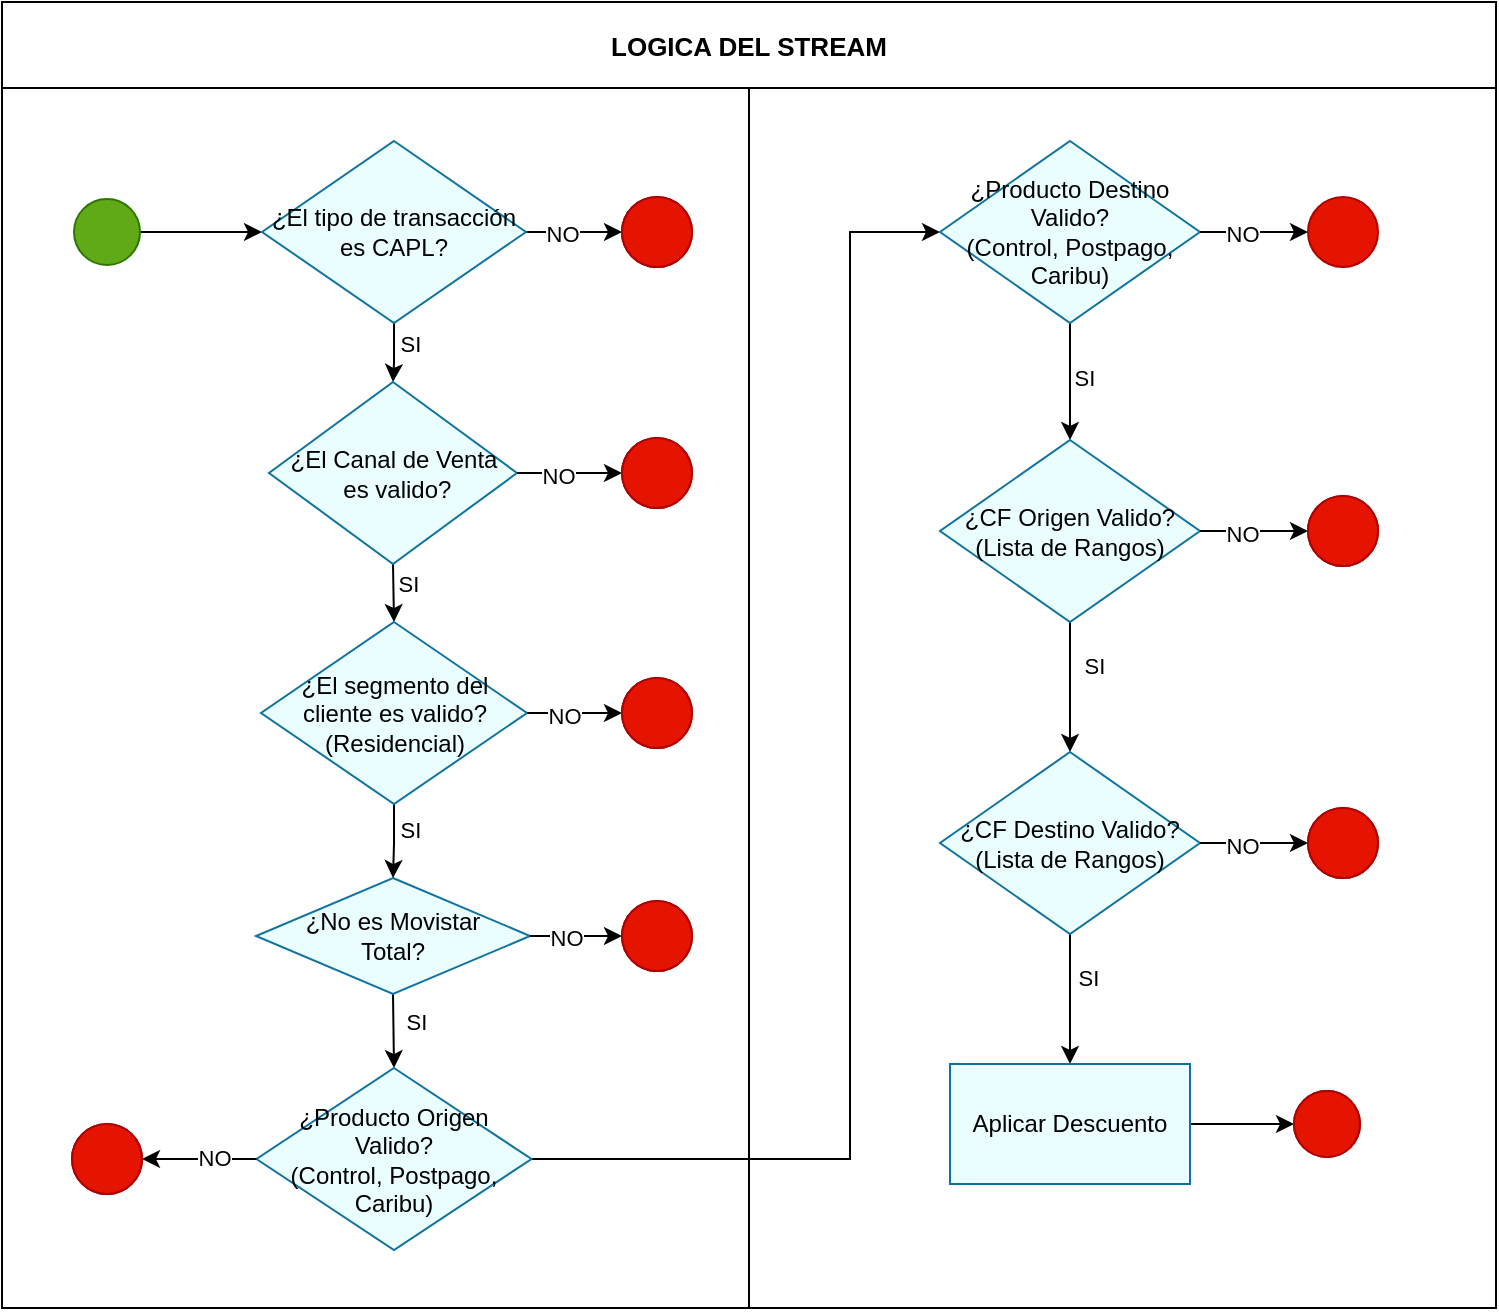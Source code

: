 <mxfile version="21.3.7" type="dropbox" pages="2">
  <diagram name="Logica" id="nIzsSHwhwpRre6kxCI8D">
    <mxGraphModel dx="353" dy="350" grid="0" gridSize="10" guides="1" tooltips="1" connect="1" arrows="1" fold="1" page="0" pageScale="1" pageWidth="1654" pageHeight="1169" math="0" shadow="0">
      <root>
        <mxCell id="0" />
        <mxCell id="1" parent="0" />
        <mxCell id="uLxsfr-b-4y33wsu-6OF-3" value="" style="rounded=0;whiteSpace=wrap;html=1;points=[[0,0,0,0,0],[0,0.25,0,0,0],[0,0.5,0,0,0],[0,0.75,0,0,0],[0,1,0,0,0],[0.5,0,0,0,0],[0.5,1,0,0,0],[1,0,0,0,0],[1,0.25,0,0,0],[1,0.5,0,0,0],[1,0.75,0,0,0],[1,1,0,0,0]];" parent="1" vertex="1">
          <mxGeometry x="418" y="490" width="747" height="614" as="geometry" />
        </mxCell>
        <mxCell id="uLxsfr-b-4y33wsu-6OF-6" value="" style="endArrow=none;html=1;rounded=0;entryX=0.5;entryY=0;entryDx=0;entryDy=0;exitX=0.5;exitY=1;exitDx=0;exitDy=0;" parent="1" source="uLxsfr-b-4y33wsu-6OF-3" target="uLxsfr-b-4y33wsu-6OF-3" edge="1">
          <mxGeometry width="50" height="50" relative="1" as="geometry">
            <mxPoint x="881" y="1091" as="sourcePoint" />
            <mxPoint x="881" y="584" as="targetPoint" />
          </mxGeometry>
        </mxCell>
        <mxCell id="uLxsfr-b-4y33wsu-6OF-14" style="edgeStyle=orthogonalEdgeStyle;rounded=0;orthogonalLoop=1;jettySize=auto;html=1;exitX=1;exitY=0.5;exitDx=0;exitDy=0;" parent="1" source="uLxsfr-b-4y33wsu-6OF-11" target="uLxsfr-b-4y33wsu-6OF-26" edge="1">
          <mxGeometry relative="1" as="geometry">
            <mxPoint x="540" y="566" as="targetPoint" />
          </mxGeometry>
        </mxCell>
        <mxCell id="uLxsfr-b-4y33wsu-6OF-11" value="" style="ellipse;whiteSpace=wrap;html=1;aspect=fixed;fillColor=#60a917;fontColor=#ffffff;strokeColor=#2D7600;" parent="1" vertex="1">
          <mxGeometry x="454" y="549.5" width="33" height="33" as="geometry" />
        </mxCell>
        <mxCell id="uLxsfr-b-4y33wsu-6OF-28" style="edgeStyle=orthogonalEdgeStyle;rounded=0;orthogonalLoop=1;jettySize=auto;html=1;exitX=0.5;exitY=1;exitDx=0;exitDy=0;" parent="1" source="uLxsfr-b-4y33wsu-6OF-26" target="uLxsfr-b-4y33wsu-6OF-27" edge="1">
          <mxGeometry relative="1" as="geometry" />
        </mxCell>
        <mxCell id="uLxsfr-b-4y33wsu-6OF-47" value="SI" style="edgeLabel;html=1;align=center;verticalAlign=middle;resizable=0;points=[];" parent="uLxsfr-b-4y33wsu-6OF-28" vertex="1" connectable="0">
          <mxGeometry x="-0.153" relative="1" as="geometry">
            <mxPoint x="8" y="-2" as="offset" />
          </mxGeometry>
        </mxCell>
        <mxCell id="uLxsfr-b-4y33wsu-6OF-53" style="edgeStyle=orthogonalEdgeStyle;rounded=0;orthogonalLoop=1;jettySize=auto;html=1;exitX=1;exitY=0.5;exitDx=0;exitDy=0;" parent="1" source="uLxsfr-b-4y33wsu-6OF-26" target="uLxsfr-b-4y33wsu-6OF-51" edge="1">
          <mxGeometry relative="1" as="geometry" />
        </mxCell>
        <mxCell id="uLxsfr-b-4y33wsu-6OF-54" value="NO" style="edgeLabel;html=1;align=center;verticalAlign=middle;resizable=0;points=[];" parent="uLxsfr-b-4y33wsu-6OF-53" vertex="1" connectable="0">
          <mxGeometry x="-0.246" y="-1" relative="1" as="geometry">
            <mxPoint as="offset" />
          </mxGeometry>
        </mxCell>
        <mxCell id="uLxsfr-b-4y33wsu-6OF-26" value="¿El tipo de transacción es CAPL?" style="rhombus;whiteSpace=wrap;html=1;fillColor=#EBFEFF;strokeColor=#10739e;" parent="1" vertex="1">
          <mxGeometry x="548" y="520.5" width="132" height="91" as="geometry" />
        </mxCell>
        <mxCell id="uLxsfr-b-4y33wsu-6OF-34" style="edgeStyle=orthogonalEdgeStyle;rounded=0;orthogonalLoop=1;jettySize=auto;html=1;exitX=0.5;exitY=1;exitDx=0;exitDy=0;entryX=0.5;entryY=0;entryDx=0;entryDy=0;" parent="1" source="uLxsfr-b-4y33wsu-6OF-27" target="uLxsfr-b-4y33wsu-6OF-33" edge="1">
          <mxGeometry relative="1" as="geometry" />
        </mxCell>
        <mxCell id="uLxsfr-b-4y33wsu-6OF-48" value="SI" style="edgeLabel;html=1;align=center;verticalAlign=middle;resizable=0;points=[];" parent="uLxsfr-b-4y33wsu-6OF-34" vertex="1" connectable="0">
          <mxGeometry x="-0.186" relative="1" as="geometry">
            <mxPoint x="7" y="-2" as="offset" />
          </mxGeometry>
        </mxCell>
        <mxCell id="uLxsfr-b-4y33wsu-6OF-27" value="¿El Canal de Venta&lt;br&gt;&amp;nbsp;es valido?" style="rhombus;whiteSpace=wrap;html=1;fillColor=#EBFEFF;strokeColor=#10739e;" parent="1" vertex="1">
          <mxGeometry x="551.5" y="641" width="124" height="91" as="geometry" />
        </mxCell>
        <mxCell id="uLxsfr-b-4y33wsu-6OF-32" style="edgeStyle=orthogonalEdgeStyle;rounded=0;orthogonalLoop=1;jettySize=auto;html=1;exitX=0.5;exitY=1;exitDx=0;exitDy=0;entryX=0.5;entryY=0;entryDx=0;entryDy=0;" parent="1" source="uLxsfr-b-4y33wsu-6OF-29" target="uLxsfr-b-4y33wsu-6OF-31" edge="1">
          <mxGeometry relative="1" as="geometry" />
        </mxCell>
        <mxCell id="uLxsfr-b-4y33wsu-6OF-50" value="SI" style="edgeLabel;html=1;align=center;verticalAlign=middle;resizable=0;points=[];" parent="uLxsfr-b-4y33wsu-6OF-32" vertex="1" connectable="0">
          <mxGeometry x="-0.153" relative="1" as="geometry">
            <mxPoint x="11" y="-2" as="offset" />
          </mxGeometry>
        </mxCell>
        <mxCell id="uLxsfr-b-4y33wsu-6OF-29" value="¿No es Movistar &lt;br&gt;Total?" style="rhombus;whiteSpace=wrap;html=1;fillColor=#EBFEFF;strokeColor=#10739e;" parent="1" vertex="1">
          <mxGeometry x="545" y="889" width="137" height="58" as="geometry" />
        </mxCell>
        <mxCell id="uLxsfr-b-4y33wsu-6OF-37" style="edgeStyle=orthogonalEdgeStyle;rounded=0;orthogonalLoop=1;jettySize=auto;html=1;exitX=1;exitY=0.5;exitDx=0;exitDy=0;entryX=0;entryY=0.5;entryDx=0;entryDy=0;" parent="1" source="uLxsfr-b-4y33wsu-6OF-31" target="uLxsfr-b-4y33wsu-6OF-36" edge="1">
          <mxGeometry relative="1" as="geometry">
            <Array as="points">
              <mxPoint x="842" y="1030" />
              <mxPoint x="842" y="566" />
            </Array>
          </mxGeometry>
        </mxCell>
        <mxCell id="uLxsfr-b-4y33wsu-6OF-31" value="¿Producto Origen Valido?&lt;br&gt;(Control, Postpago, Caribu)" style="rhombus;whiteSpace=wrap;html=1;fillColor=#EBFEFF;strokeColor=#10739e;" parent="1" vertex="1">
          <mxGeometry x="545.25" y="984" width="137.5" height="91" as="geometry" />
        </mxCell>
        <mxCell id="uLxsfr-b-4y33wsu-6OF-35" style="edgeStyle=orthogonalEdgeStyle;rounded=0;orthogonalLoop=1;jettySize=auto;html=1;exitX=0.5;exitY=1;exitDx=0;exitDy=0;" parent="1" source="uLxsfr-b-4y33wsu-6OF-33" target="uLxsfr-b-4y33wsu-6OF-29" edge="1">
          <mxGeometry relative="1" as="geometry" />
        </mxCell>
        <mxCell id="uLxsfr-b-4y33wsu-6OF-49" value="SI" style="edgeLabel;html=1;align=center;verticalAlign=middle;resizable=0;points=[];" parent="uLxsfr-b-4y33wsu-6OF-35" vertex="1" connectable="0">
          <mxGeometry x="-0.255" relative="1" as="geometry">
            <mxPoint x="8" y="-1" as="offset" />
          </mxGeometry>
        </mxCell>
        <mxCell id="uLxsfr-b-4y33wsu-6OF-33" value="¿El segmento del cliente es valido?&lt;br&gt;(Residencial)" style="rhombus;whiteSpace=wrap;html=1;fillColor=#EBFEFF;strokeColor=#10739e;" parent="1" vertex="1">
          <mxGeometry x="547.5" y="761" width="133" height="91" as="geometry" />
        </mxCell>
        <mxCell id="uLxsfr-b-4y33wsu-6OF-39" style="edgeStyle=orthogonalEdgeStyle;rounded=0;orthogonalLoop=1;jettySize=auto;html=1;exitX=0.5;exitY=1;exitDx=0;exitDy=0;entryX=0.5;entryY=0;entryDx=0;entryDy=0;" parent="1" source="uLxsfr-b-4y33wsu-6OF-36" target="uLxsfr-b-4y33wsu-6OF-38" edge="1">
          <mxGeometry relative="1" as="geometry" />
        </mxCell>
        <mxCell id="uLxsfr-b-4y33wsu-6OF-82" value="SI" style="edgeLabel;html=1;align=center;verticalAlign=middle;resizable=0;points=[];" parent="uLxsfr-b-4y33wsu-6OF-39" vertex="1" connectable="0">
          <mxGeometry x="-0.034" relative="1" as="geometry">
            <mxPoint x="7" y="-1" as="offset" />
          </mxGeometry>
        </mxCell>
        <mxCell id="uLxsfr-b-4y33wsu-6OF-36" value="¿Producto Destino Valido?&lt;br&gt;(Control, Postpago, Caribu)" style="rhombus;whiteSpace=wrap;html=1;fillColor=#EBFEFF;strokeColor=#10739e;" parent="1" vertex="1">
          <mxGeometry x="887" y="520.5" width="130" height="91" as="geometry" />
        </mxCell>
        <mxCell id="uLxsfr-b-4y33wsu-6OF-42" style="edgeStyle=orthogonalEdgeStyle;rounded=0;orthogonalLoop=1;jettySize=auto;html=1;exitX=0.5;exitY=1;exitDx=0;exitDy=0;" parent="1" source="uLxsfr-b-4y33wsu-6OF-38" target="uLxsfr-b-4y33wsu-6OF-40" edge="1">
          <mxGeometry relative="1" as="geometry" />
        </mxCell>
        <mxCell id="uLxsfr-b-4y33wsu-6OF-83" value="SI" style="edgeLabel;html=1;align=center;verticalAlign=middle;resizable=0;points=[];" parent="uLxsfr-b-4y33wsu-6OF-42" vertex="1" connectable="0">
          <mxGeometry x="-0.325" y="2" relative="1" as="geometry">
            <mxPoint x="10" as="offset" />
          </mxGeometry>
        </mxCell>
        <mxCell id="uLxsfr-b-4y33wsu-6OF-38" value="¿CF Origen Valido?&lt;br&gt;(Lista de Rangos)" style="rhombus;whiteSpace=wrap;html=1;fillColor=#EBFEFF;strokeColor=#10739e;" parent="1" vertex="1">
          <mxGeometry x="887" y="670" width="130" height="91" as="geometry" />
        </mxCell>
        <mxCell id="uLxsfr-b-4y33wsu-6OF-44" style="edgeStyle=orthogonalEdgeStyle;rounded=0;orthogonalLoop=1;jettySize=auto;html=1;exitX=0.5;exitY=1;exitDx=0;exitDy=0;" parent="1" source="uLxsfr-b-4y33wsu-6OF-40" target="uLxsfr-b-4y33wsu-6OF-43" edge="1">
          <mxGeometry relative="1" as="geometry" />
        </mxCell>
        <mxCell id="uLxsfr-b-4y33wsu-6OF-84" value="SI" style="edgeLabel;html=1;align=center;verticalAlign=middle;resizable=0;points=[];" parent="uLxsfr-b-4y33wsu-6OF-44" vertex="1" connectable="0">
          <mxGeometry x="-0.151" relative="1" as="geometry">
            <mxPoint x="9" y="-6" as="offset" />
          </mxGeometry>
        </mxCell>
        <mxCell id="uLxsfr-b-4y33wsu-6OF-40" value="¿CF Destino Valido?&lt;br&gt;(Lista de Rangos)" style="rhombus;whiteSpace=wrap;html=1;fillColor=#EBFEFF;strokeColor=#10739e;" parent="1" vertex="1">
          <mxGeometry x="887" y="826" width="130" height="91" as="geometry" />
        </mxCell>
        <mxCell id="uLxsfr-b-4y33wsu-6OF-46" style="edgeStyle=orthogonalEdgeStyle;rounded=0;orthogonalLoop=1;jettySize=auto;html=1;exitX=1;exitY=0.5;exitDx=0;exitDy=0;" parent="1" source="uLxsfr-b-4y33wsu-6OF-43" target="uLxsfr-b-4y33wsu-6OF-55" edge="1">
          <mxGeometry relative="1" as="geometry">
            <mxPoint x="1073.0" y="1012" as="targetPoint" />
          </mxGeometry>
        </mxCell>
        <mxCell id="uLxsfr-b-4y33wsu-6OF-43" value="Aplicar Descuento" style="rounded=0;whiteSpace=wrap;html=1;fillColor=#EBFEFF;strokeColor=#10739e;" parent="1" vertex="1">
          <mxGeometry x="892" y="982" width="120" height="60" as="geometry" />
        </mxCell>
        <mxCell id="uLxsfr-b-4y33wsu-6OF-51" value="" style="ellipse;whiteSpace=wrap;html=1;aspect=fixed;fillColor=#a20025;fontColor=#ffffff;strokeColor=#6F0000;" parent="1" vertex="1">
          <mxGeometry x="728" y="548.5" width="35" height="35" as="geometry" />
        </mxCell>
        <mxCell id="uLxsfr-b-4y33wsu-6OF-55" value="" style="ellipse;whiteSpace=wrap;html=1;aspect=fixed;fillColor=#a20025;fontColor=#ffffff;strokeColor=#6F0000;" parent="1" vertex="1">
          <mxGeometry x="1064" y="995.5" width="33" height="33" as="geometry" />
        </mxCell>
        <mxCell id="uLxsfr-b-4y33wsu-6OF-58" style="edgeStyle=orthogonalEdgeStyle;rounded=0;orthogonalLoop=1;jettySize=auto;html=1;exitX=1;exitY=0.5;exitDx=0;exitDy=0;" parent="1" source="uLxsfr-b-4y33wsu-6OF-27" target="uLxsfr-b-4y33wsu-6OF-60" edge="1">
          <mxGeometry relative="1" as="geometry">
            <mxPoint x="692" y="693.5" as="sourcePoint" />
          </mxGeometry>
        </mxCell>
        <mxCell id="uLxsfr-b-4y33wsu-6OF-59" value="NO" style="edgeLabel;html=1;align=center;verticalAlign=middle;resizable=0;points=[];" parent="uLxsfr-b-4y33wsu-6OF-58" vertex="1" connectable="0">
          <mxGeometry x="-0.246" y="-1" relative="1" as="geometry">
            <mxPoint as="offset" />
          </mxGeometry>
        </mxCell>
        <mxCell id="uLxsfr-b-4y33wsu-6OF-60" value="" style="ellipse;whiteSpace=wrap;html=1;aspect=fixed;fillColor=#a20025;fontColor=#ffffff;strokeColor=#6F0000;" parent="1" vertex="1">
          <mxGeometry x="728" y="669" width="35" height="35" as="geometry" />
        </mxCell>
        <mxCell id="uLxsfr-b-4y33wsu-6OF-61" style="edgeStyle=orthogonalEdgeStyle;rounded=0;orthogonalLoop=1;jettySize=auto;html=1;exitX=1;exitY=0.5;exitDx=0;exitDy=0;" parent="1" source="uLxsfr-b-4y33wsu-6OF-33" target="uLxsfr-b-4y33wsu-6OF-63" edge="1">
          <mxGeometry relative="1" as="geometry">
            <mxPoint x="704" y="824.5" as="sourcePoint" />
          </mxGeometry>
        </mxCell>
        <mxCell id="uLxsfr-b-4y33wsu-6OF-62" value="NO" style="edgeLabel;html=1;align=center;verticalAlign=middle;resizable=0;points=[];" parent="uLxsfr-b-4y33wsu-6OF-61" vertex="1" connectable="0">
          <mxGeometry x="-0.246" y="-1" relative="1" as="geometry">
            <mxPoint as="offset" />
          </mxGeometry>
        </mxCell>
        <mxCell id="uLxsfr-b-4y33wsu-6OF-63" value="" style="ellipse;whiteSpace=wrap;html=1;aspect=fixed;fillColor=#a20025;fontColor=#ffffff;strokeColor=#6F0000;" parent="1" vertex="1">
          <mxGeometry x="728" y="789" width="35" height="35" as="geometry" />
        </mxCell>
        <mxCell id="uLxsfr-b-4y33wsu-6OF-64" style="edgeStyle=orthogonalEdgeStyle;rounded=0;orthogonalLoop=1;jettySize=auto;html=1;exitX=1;exitY=0.5;exitDx=0;exitDy=0;" parent="1" source="uLxsfr-b-4y33wsu-6OF-29" target="uLxsfr-b-4y33wsu-6OF-66" edge="1">
          <mxGeometry relative="1" as="geometry">
            <mxPoint x="718" y="926" as="sourcePoint" />
          </mxGeometry>
        </mxCell>
        <mxCell id="uLxsfr-b-4y33wsu-6OF-65" value="NO" style="edgeLabel;html=1;align=center;verticalAlign=middle;resizable=0;points=[];" parent="uLxsfr-b-4y33wsu-6OF-64" vertex="1" connectable="0">
          <mxGeometry x="-0.246" y="-1" relative="1" as="geometry">
            <mxPoint as="offset" />
          </mxGeometry>
        </mxCell>
        <mxCell id="uLxsfr-b-4y33wsu-6OF-66" value="" style="ellipse;whiteSpace=wrap;html=1;aspect=fixed;fillColor=#a20025;fontColor=#ffffff;strokeColor=#6F0000;" parent="1" vertex="1">
          <mxGeometry x="728" y="900.5" width="35" height="35" as="geometry" />
        </mxCell>
        <mxCell id="uLxsfr-b-4y33wsu-6OF-67" style="edgeStyle=orthogonalEdgeStyle;rounded=0;orthogonalLoop=1;jettySize=auto;html=1;exitX=0;exitY=0.5;exitDx=0;exitDy=0;" parent="1" source="uLxsfr-b-4y33wsu-6OF-31" target="uLxsfr-b-4y33wsu-6OF-69" edge="1">
          <mxGeometry relative="1" as="geometry">
            <mxPoint x="449" y="1062" as="sourcePoint" />
          </mxGeometry>
        </mxCell>
        <mxCell id="uLxsfr-b-4y33wsu-6OF-68" value="NO" style="edgeLabel;html=1;align=center;verticalAlign=middle;resizable=0;points=[];" parent="uLxsfr-b-4y33wsu-6OF-67" vertex="1" connectable="0">
          <mxGeometry x="-0.246" y="-1" relative="1" as="geometry">
            <mxPoint as="offset" />
          </mxGeometry>
        </mxCell>
        <mxCell id="uLxsfr-b-4y33wsu-6OF-69" value="" style="ellipse;whiteSpace=wrap;html=1;aspect=fixed;fillColor=#a20025;fontColor=#ffffff;strokeColor=#6F0000;" parent="1" vertex="1">
          <mxGeometry x="453" y="1012" width="35" height="35" as="geometry" />
        </mxCell>
        <mxCell id="uLxsfr-b-4y33wsu-6OF-73" style="edgeStyle=orthogonalEdgeStyle;rounded=0;orthogonalLoop=1;jettySize=auto;html=1;exitX=1;exitY=0.5;exitDx=0;exitDy=0;" parent="1" source="uLxsfr-b-4y33wsu-6OF-36" target="uLxsfr-b-4y33wsu-6OF-75" edge="1">
          <mxGeometry relative="1" as="geometry">
            <mxPoint x="1045" y="566.5" as="sourcePoint" />
          </mxGeometry>
        </mxCell>
        <mxCell id="uLxsfr-b-4y33wsu-6OF-74" value="NO" style="edgeLabel;html=1;align=center;verticalAlign=middle;resizable=0;points=[];" parent="uLxsfr-b-4y33wsu-6OF-73" vertex="1" connectable="0">
          <mxGeometry x="-0.246" y="-1" relative="1" as="geometry">
            <mxPoint as="offset" />
          </mxGeometry>
        </mxCell>
        <mxCell id="uLxsfr-b-4y33wsu-6OF-75" value="" style="ellipse;whiteSpace=wrap;html=1;aspect=fixed;fillColor=#e51400;fontColor=#ffffff;strokeColor=#B20000;" parent="1" vertex="1">
          <mxGeometry x="1071" y="548.5" width="35" height="35" as="geometry" />
        </mxCell>
        <mxCell id="uLxsfr-b-4y33wsu-6OF-76" style="edgeStyle=orthogonalEdgeStyle;rounded=0;orthogonalLoop=1;jettySize=auto;html=1;exitX=1;exitY=0.5;exitDx=0;exitDy=0;" parent="1" source="uLxsfr-b-4y33wsu-6OF-38" target="uLxsfr-b-4y33wsu-6OF-78" edge="1">
          <mxGeometry relative="1" as="geometry">
            <mxPoint x="1039.5" y="719" as="sourcePoint" />
          </mxGeometry>
        </mxCell>
        <mxCell id="uLxsfr-b-4y33wsu-6OF-77" value="NO" style="edgeLabel;html=1;align=center;verticalAlign=middle;resizable=0;points=[];" parent="uLxsfr-b-4y33wsu-6OF-76" vertex="1" connectable="0">
          <mxGeometry x="-0.246" y="-1" relative="1" as="geometry">
            <mxPoint as="offset" />
          </mxGeometry>
        </mxCell>
        <mxCell id="uLxsfr-b-4y33wsu-6OF-78" value="" style="ellipse;whiteSpace=wrap;html=1;aspect=fixed;fillColor=#a20025;fontColor=#ffffff;strokeColor=#6F0000;" parent="1" vertex="1">
          <mxGeometry x="1071" y="698" width="35" height="35" as="geometry" />
        </mxCell>
        <mxCell id="uLxsfr-b-4y33wsu-6OF-79" style="edgeStyle=orthogonalEdgeStyle;rounded=0;orthogonalLoop=1;jettySize=auto;html=1;exitX=1;exitY=0.5;exitDx=0;exitDy=0;" parent="1" source="uLxsfr-b-4y33wsu-6OF-40" target="uLxsfr-b-4y33wsu-6OF-81" edge="1">
          <mxGeometry relative="1" as="geometry">
            <mxPoint x="1160" y="851.5" as="sourcePoint" />
          </mxGeometry>
        </mxCell>
        <mxCell id="uLxsfr-b-4y33wsu-6OF-80" value="NO" style="edgeLabel;html=1;align=center;verticalAlign=middle;resizable=0;points=[];" parent="uLxsfr-b-4y33wsu-6OF-79" vertex="1" connectable="0">
          <mxGeometry x="-0.246" y="-1" relative="1" as="geometry">
            <mxPoint as="offset" />
          </mxGeometry>
        </mxCell>
        <mxCell id="uLxsfr-b-4y33wsu-6OF-81" value="" style="ellipse;whiteSpace=wrap;html=1;aspect=fixed;fillColor=#a20025;fontColor=#ffffff;strokeColor=#6F0000;" parent="1" vertex="1">
          <mxGeometry x="1071" y="854" width="35" height="35" as="geometry" />
        </mxCell>
        <mxCell id="N9KFt8CNbz1H9BveCfMx-56" value="" style="ellipse;whiteSpace=wrap;html=1;aspect=fixed;fillColor=#e51400;fontColor=#ffffff;strokeColor=#B20000;" vertex="1" parent="1">
          <mxGeometry x="728" y="548.5" width="35" height="35" as="geometry" />
        </mxCell>
        <mxCell id="N9KFt8CNbz1H9BveCfMx-57" value="" style="ellipse;whiteSpace=wrap;html=1;aspect=fixed;fillColor=#e51400;fontColor=#ffffff;strokeColor=#B20000;" vertex="1" parent="1">
          <mxGeometry x="728" y="669" width="35" height="35" as="geometry" />
        </mxCell>
        <mxCell id="N9KFt8CNbz1H9BveCfMx-58" value="" style="ellipse;whiteSpace=wrap;html=1;aspect=fixed;fillColor=#e51400;fontColor=#ffffff;strokeColor=#B20000;" vertex="1" parent="1">
          <mxGeometry x="728" y="789" width="35" height="35" as="geometry" />
        </mxCell>
        <mxCell id="N9KFt8CNbz1H9BveCfMx-59" value="" style="ellipse;whiteSpace=wrap;html=1;aspect=fixed;fillColor=#e51400;fontColor=#ffffff;strokeColor=#B20000;" vertex="1" parent="1">
          <mxGeometry x="728" y="900.5" width="35" height="35" as="geometry" />
        </mxCell>
        <mxCell id="N9KFt8CNbz1H9BveCfMx-60" value="" style="ellipse;whiteSpace=wrap;html=1;aspect=fixed;fillColor=#e51400;fontColor=#ffffff;strokeColor=#B20000;" vertex="1" parent="1">
          <mxGeometry x="453" y="1012" width="35" height="35" as="geometry" />
        </mxCell>
        <mxCell id="N9KFt8CNbz1H9BveCfMx-61" value="" style="ellipse;whiteSpace=wrap;html=1;aspect=fixed;fillColor=#e51400;fontColor=#ffffff;strokeColor=#B20000;" vertex="1" parent="1">
          <mxGeometry x="1064" y="995.5" width="33" height="33" as="geometry" />
        </mxCell>
        <mxCell id="N9KFt8CNbz1H9BveCfMx-62" value="" style="ellipse;whiteSpace=wrap;html=1;aspect=fixed;fillColor=#e51400;fontColor=#ffffff;strokeColor=#B20000;" vertex="1" parent="1">
          <mxGeometry x="1071" y="854" width="35" height="35" as="geometry" />
        </mxCell>
        <mxCell id="N9KFt8CNbz1H9BveCfMx-63" value="" style="ellipse;whiteSpace=wrap;html=1;aspect=fixed;fillColor=#e51400;fontColor=#ffffff;strokeColor=#B20000;" vertex="1" parent="1">
          <mxGeometry x="1071" y="698" width="35" height="35" as="geometry" />
        </mxCell>
        <mxCell id="N9KFt8CNbz1H9BveCfMx-64" value="LOGICA DEL STREAM" style="rounded=0;whiteSpace=wrap;html=1;fontStyle=1;fontSize=13;" vertex="1" parent="1">
          <mxGeometry x="418" y="451" width="747" height="43" as="geometry" />
        </mxCell>
      </root>
    </mxGraphModel>
  </diagram>
  <diagram id="ELjRZv14elq2bpssymoe" name="Componentes">
    <mxGraphModel dx="918" dy="549" grid="1" gridSize="10" guides="1" tooltips="1" connect="1" arrows="1" fold="1" page="1" pageScale="1" pageWidth="1654" pageHeight="1169" math="0" shadow="0">
      <root>
        <mxCell id="0" />
        <mxCell id="1" parent="0" />
        <mxCell id="PJ4WC2CD9hD9IAg7-pIU-1" value="&lt;p style=&quot;margin-left:36.0pt;text-indent:-18.0pt;mso-list:l0 level1 lfo1;&quot; class=&quot;15&quot;&gt;&lt;br&gt;&lt;/p&gt;" style="rounded=0;whiteSpace=wrap;html=1;shadow=0;glass=0;labelBorderColor=none;sketch=0;fillStyle=auto;strokeColor=#000000;strokeWidth=1;fontSize=13;fontColor=#7ece78;fillColor=default;" vertex="1" parent="1">
          <mxGeometry x="420" y="340" width="870" height="560" as="geometry" />
        </mxCell>
        <mxCell id="PJ4WC2CD9hD9IAg7-pIU-9" value="" style="rounded=0;whiteSpace=wrap;html=1;labelBorderColor=none;fontSize=11;fillColor=default;strokeColor=#67AB9F;shadow=1;" vertex="1" parent="1">
          <mxGeometry x="828.04" y="530" width="217" height="170" as="geometry" />
        </mxCell>
        <mxCell id="PJ4WC2CD9hD9IAg7-pIU-10" value="" style="rounded=0;whiteSpace=wrap;html=1;labelBorderColor=none;fontSize=11;strokeWidth=1;strokeColor=#B5739D;shadow=1;" vertex="1" parent="1">
          <mxGeometry x="522.36" y="370" width="267.64" height="328" as="geometry" />
        </mxCell>
        <mxCell id="PJ4WC2CD9hD9IAg7-pIU-8" value="" style="rounded=0;whiteSpace=wrap;html=1;labelBorderColor=none;fontSize=11;fillColor=default;strokeColor=#59759E;strokeWidth=1;shadow=1;" vertex="1" parent="1">
          <mxGeometry x="522.36" y="738" width="267.64" height="130" as="geometry" />
        </mxCell>
        <mxCell id="PJ4WC2CD9hD9IAg7-pIU-28" value="&lt;div data-en-clipboard=&quot;true&quot; data-pm-slice=&quot;1 1 []&quot; style=&quot;font-size: 12px;&quot;&gt;Redis Entities&lt;/div&gt;" style="rounded=0;whiteSpace=wrap;html=1;labelBorderColor=none;fontSize=12;strokeWidth=1;shadow=1;fontStyle=3;align=center;strokeColor=#FF0000;" vertex="1" parent="1">
          <mxGeometry x="828.04" y="738" width="211.96" height="132" as="geometry" />
        </mxCell>
        <mxCell id="PJ4WC2CD9hD9IAg7-pIU-2" value="Servidores&lt;br style=&quot;font-size: 8px;&quot;&gt;&lt;div&gt;10.4.88.61&lt;/div&gt;&lt;div&gt;10.4.88.147&lt;/div&gt;&lt;div&gt;10.4.88.148&lt;/div&gt;" style="rounded=0;whiteSpace=wrap;html=1;labelBorderColor=none;fontSize=8;strokeColor=#EA6B66;align=left;dashed=1;strokeWidth=1;dashPattern=1 4;fontColor=#EA6B66;" vertex="1" parent="1">
          <mxGeometry x="990.47" y="829" width="48.53" height="40" as="geometry" />
        </mxCell>
        <mxCell id="PJ4WC2CD9hD9IAg7-pIU-3" value="Servidores&lt;br style=&quot;font-size: 8px;&quot;&gt;&lt;div&gt;10.4.88.109,&amp;nbsp;&lt;span style=&quot;background-color: initial;&quot;&gt;10.4.88.119,&lt;/span&gt;&lt;/div&gt;&lt;div&gt;&lt;div style=&quot;border-color: var(--border-color);&quot;&gt;10.4.88.138,&amp;nbsp;&lt;span style=&quot;background-color: initial;&quot;&gt;10.4.88.144&lt;/span&gt;&lt;/div&gt;&lt;/div&gt;" style="rounded=0;whiteSpace=wrap;html=1;labelBorderColor=none;fontSize=8;strokeColor=#004C99;align=left;dashed=1;strokeWidth=1;dashPattern=1 4;fontColor=#004C99;" vertex="1" parent="1">
          <mxGeometry x="684.43" y="837" width="104.57" height="30" as="geometry" />
        </mxCell>
        <mxCell id="PJ4WC2CD9hD9IAg7-pIU-4" value="Servidores&lt;br style=&quot;font-size: 8px;&quot;&gt;10.4.88.61:9393&lt;div data-en-clipboard=&quot;true&quot; data-pm-slice=&quot;1 1 []&quot; style=&quot;font-size: 8px;&quot;&gt;10.4.88.147:9393&lt;br style=&quot;font-size: 8px;&quot;&gt;&lt;/div&gt;&lt;div data-en-clipboard=&quot;true&quot; data-pm-slice=&quot;1 1 []&quot; style=&quot;font-size: 8px;&quot;&gt;10.4.88.148:9393&lt;br style=&quot;font-size: 8px;&quot;&gt;&lt;/div&gt;" style="rounded=0;whiteSpace=wrap;html=1;labelBorderColor=none;fontSize=8;strokeColor=#67AB9F;align=left;dashed=1;strokeWidth=1;dashPattern=1 4;fontColor=#4D8077;" vertex="1" parent="1">
          <mxGeometry x="960.24" y="658" width="84.8" height="40" as="geometry" />
        </mxCell>
        <mxCell id="PJ4WC2CD9hD9IAg7-pIU-5" value="Servidores&lt;br style=&quot;font-size: 8px;&quot;&gt;10.4.88.61:8080&lt;br&gt;10.4.88.147:8080&lt;div data-en-clipboard=&quot;true&quot; data-pm-slice=&quot;1 1 []&quot; style=&quot;font-size: 8px;&quot;&gt;10.4.88.148:8080&lt;br&gt;&lt;/div&gt;" style="rounded=0;whiteSpace=wrap;html=1;labelBorderColor=none;fontSize=8;align=left;dashed=1;strokeWidth=1;dashPattern=1 4;fontColor=#997E8F;strokeColor=#B5739D;" vertex="1" parent="1">
          <mxGeometry x="704.2" y="657" width="84.8" height="40" as="geometry" />
        </mxCell>
        <mxCell id="PJ4WC2CD9hD9IAg7-pIU-6" value="" style="rounded=0;whiteSpace=wrap;html=1;labelBorderColor=none;fontSize=11;strokeWidth=1;strokeColor=#B5739D;shadow=1;fontStyle=1;align=center;" vertex="1" parent="1">
          <mxGeometry x="828.04" y="370" width="217" height="120" as="geometry" />
        </mxCell>
        <mxCell id="PJ4WC2CD9hD9IAg7-pIU-7" value="" style="rounded=0;whiteSpace=wrap;html=1;labelBorderColor=none;fontSize=11;fillColor=default;shadow=1;strokeColor=#FF9999;" vertex="1" parent="1">
          <mxGeometry x="1075.04" y="530" width="189" height="170" as="geometry" />
        </mxCell>
        <mxCell id="q8Og9e9V5HWmR9FEfZpR-19" style="edgeStyle=orthogonalEdgeStyle;rounded=1;orthogonalLoop=1;jettySize=auto;html=1;exitX=1;exitY=0.25;exitDx=0;exitDy=0;strokeColor=#999999;" edge="1" parent="1" source="PJ4WC2CD9hD9IAg7-pIU-10" target="PJ4WC2CD9hD9IAg7-pIU-6">
          <mxGeometry relative="1" as="geometry" />
        </mxCell>
        <mxCell id="PJ4WC2CD9hD9IAg7-pIU-11" value="notifyesb-queue&lt;br&gt;notifyesb-streaming&lt;br style=&quot;border-color: var(--border-color); font-size: 9px;&quot;&gt;notifyesb-tracking" style="rounded=0;whiteSpace=wrap;html=1;labelBorderColor=none;fontSize=9;strokeColor=#000000;fillColor=default;align=center;dashed=1;dashPattern=1 4;" vertex="1" parent="1">
          <mxGeometry x="555.36" y="571" width="187.64" height="40" as="geometry" />
        </mxCell>
        <mxCell id="PJ4WC2CD9hD9IAg7-pIU-12" value="Rutas" style="text;html=1;strokeColor=none;fillColor=none;align=center;verticalAlign=middle;whiteSpace=wrap;rounded=0;fontStyle=1;fontSize=10;" vertex="1" parent="1">
          <mxGeometry x="554.93" y="551" width="187.64" height="20" as="geometry" />
        </mxCell>
        <mxCell id="PJ4WC2CD9hD9IAg7-pIU-13" style="edgeStyle=orthogonalEdgeStyle;shape=link;rounded=0;orthogonalLoop=1;jettySize=auto;html=1;exitX=0.5;exitY=0;exitDx=0;exitDy=0;entryX=0.5;entryY=1;entryDx=0;entryDy=0;strokeColor=#990099;strokeWidth=1;fontSize=12;fontColor=#7ece78;" edge="1" parent="1" source="PJ4WC2CD9hD9IAg7-pIU-15" target="PJ4WC2CD9hD9IAg7-pIU-11">
          <mxGeometry relative="1" as="geometry" />
        </mxCell>
        <mxCell id="PJ4WC2CD9hD9IAg7-pIU-14" style="edgeStyle=orthogonalEdgeStyle;rounded=1;orthogonalLoop=1;jettySize=auto;html=1;exitX=0.75;exitY=1;exitDx=0;exitDy=0;entryX=0;entryY=0;entryDx=0;entryDy=67.917;entryPerimeter=0;strokeColor=#999999;" edge="1" parent="1" source="PJ4WC2CD9hD9IAg7-pIU-15" target="PJ4WC2CD9hD9IAg7-pIU-19">
          <mxGeometry relative="1" as="geometry" />
        </mxCell>
        <mxCell id="PJ4WC2CD9hD9IAg7-pIU-15" value="campaign-integration" style="rounded=1;whiteSpace=wrap;html=1;labelBorderColor=none;fontSize=12;fontStyle=1;fillStyle=auto;fillColor=#e1d5e7;strokeColor=#9673a6;strokeWidth=1;glass=0;shadow=1;" vertex="1" parent="1">
          <mxGeometry x="555.36" y="612" width="192.5" height="28" as="geometry" />
        </mxCell>
        <mxCell id="PJ4WC2CD9hD9IAg7-pIU-16" style="edgeStyle=orthogonalEdgeStyle;orthogonalLoop=1;jettySize=auto;html=1;entryX=0.25;entryY=1;entryDx=0;entryDy=0;fontSize=10;strokeColor=#999999;strokeWidth=1;shadow=0;rounded=1;" edge="1" parent="1" source="PJ4WC2CD9hD9IAg7-pIU-17" target="PJ4WC2CD9hD9IAg7-pIU-15">
          <mxGeometry relative="1" as="geometry" />
        </mxCell>
        <mxCell id="PJ4WC2CD9hD9IAg7-pIU-17" value="queue-notifyesb-campaign" style="shape=cylinder3;whiteSpace=wrap;html=1;boundedLbl=1;backgroundOutline=1;size=6.167;labelBorderColor=none;fontSize=11;fillColor=#dae8fc;direction=south;strokeColor=#6c8ebf;strokeWidth=1;fontStyle=1;shadow=1;" vertex="1" parent="1">
          <mxGeometry x="555" y="772" width="98" height="53" as="geometry" />
        </mxCell>
        <mxCell id="PJ4WC2CD9hD9IAg7-pIU-18" style="edgeStyle=orthogonalEdgeStyle;rounded=1;orthogonalLoop=1;jettySize=auto;html=1;exitX=0.013;exitY=0.252;exitDx=0;exitDy=0;exitPerimeter=0;entryX=0.25;entryY=1;entryDx=0;entryDy=0;strokeColor=#999999;" edge="1" parent="1" source="PJ4WC2CD9hD9IAg7-pIU-19" target="PJ4WC2CD9hD9IAg7-pIU-9">
          <mxGeometry relative="1" as="geometry">
            <Array as="points">
              <mxPoint x="743" y="720" />
              <mxPoint x="882" y="720" />
            </Array>
          </mxGeometry>
        </mxCell>
        <mxCell id="PJ4WC2CD9hD9IAg7-pIU-19" value="&lt;div data-en-clipboard=&quot;true&quot; data-pm-slice=&quot;1 1 []&quot;&gt;streaming-notifyesb-campaign&lt;/div&gt;" style="shape=cylinder3;whiteSpace=wrap;html=1;boundedLbl=1;backgroundOutline=1;size=7.833;labelBorderColor=none;fontSize=11;fillColor=#dae8fc;direction=south;strokeColor=#6c8ebf;strokeWidth=1;fontStyle=1;shadow=1;" vertex="1" parent="1">
          <mxGeometry x="670" y="773" width="98" height="53" as="geometry" />
        </mxCell>
        <mxCell id="PJ4WC2CD9hD9IAg7-pIU-20" style="edgeStyle=orthogonalEdgeStyle;shape=link;rounded=0;orthogonalLoop=1;jettySize=auto;html=1;exitX=0.5;exitY=1;exitDx=0;exitDy=0;entryX=0.5;entryY=0;entryDx=0;entryDy=0;strokeColor=#990099;strokeWidth=1;fontSize=12;fontColor=#7ece78;" edge="1" parent="1">
          <mxGeometry relative="1" as="geometry">
            <mxPoint x="821.38" y="618" as="sourcePoint" />
            <mxPoint x="821.87" y="618" as="targetPoint" />
          </mxGeometry>
        </mxCell>
        <mxCell id="PJ4WC2CD9hD9IAg7-pIU-21" value="CAMEL" style="text;html=1;strokeColor=none;fillColor=none;align=left;verticalAlign=middle;whiteSpace=wrap;rounded=0;fontStyle=1;fontSize=13;" vertex="1" parent="1">
          <mxGeometry x="522.36" y="370" width="60" height="20" as="geometry" />
        </mxCell>
        <mxCell id="PJ4WC2CD9hD9IAg7-pIU-22" value="&lt;div data-en-clipboard=&quot;true&quot; data-pm-slice=&quot;1 1 []&quot; style=&quot;font-size: 12px;&quot;&gt;capl-discount-stream&lt;/div&gt;" style="rounded=1;whiteSpace=wrap;html=1;labelBorderColor=none;strokeColor=#0e8088;strokeWidth=1;fontSize=12;fillColor=#b0e3e6;fontStyle=1;shadow=1;" vertex="1" parent="1">
          <mxGeometry x="858.04" y="584" width="150.85" height="52" as="geometry" />
        </mxCell>
        <mxCell id="PJ4WC2CD9hD9IAg7-pIU-23" value="SCDF" style="text;html=1;strokeColor=none;fillColor=none;align=left;verticalAlign=middle;whiteSpace=wrap;rounded=0;fontStyle=1;fontSize=13;" vertex="1" parent="1">
          <mxGeometry x="828.04" y="540.5" width="60" height="20" as="geometry" />
        </mxCell>
        <mxCell id="PJ4WC2CD9hD9IAg7-pIU-24" value="KAFKA" style="text;html=1;strokeColor=none;fillColor=none;align=left;verticalAlign=middle;whiteSpace=wrap;rounded=0;fontStyle=1;fontSize=13;" vertex="1" parent="1">
          <mxGeometry x="522.36" y="738" width="60" height="20" as="geometry" />
        </mxCell>
        <mxCell id="PJ4WC2CD9hD9IAg7-pIU-25" value="OPENSHIFT" style="text;html=1;strokeColor=none;fillColor=none;align=left;verticalAlign=middle;whiteSpace=wrap;rounded=0;fontStyle=1;fontSize=13;" vertex="1" parent="1">
          <mxGeometry x="1075.04" y="530" width="78.06" height="20" as="geometry" />
        </mxCell>
        <mxCell id="PJ4WC2CD9hD9IAg7-pIU-26" value="Stream" style="text;html=1;strokeColor=none;fillColor=none;align=left;verticalAlign=middle;whiteSpace=wrap;rounded=0;fontStyle=1;fontSize=10;" vertex="1" parent="1">
          <mxGeometry x="858.04" y="565" width="60" height="20" as="geometry" />
        </mxCell>
        <mxCell id="PJ4WC2CD9hD9IAg7-pIU-27" style="edgeStyle=elbowEdgeStyle;rounded=1;sketch=0;orthogonalLoop=1;jettySize=auto;elbow=vertical;html=1;entryX=0.5;entryY=1;entryDx=0;entryDy=0;shadow=0;strokeColor=#999999;strokeWidth=1;fontSize=12;fontColor=#7ece78;exitX=0.75;exitY=0;exitDx=0;exitDy=0;" edge="1" parent="1" source="PJ4WC2CD9hD9IAg7-pIU-28" target="PJ4WC2CD9hD9IAg7-pIU-9">
          <mxGeometry relative="1" as="geometry">
            <mxPoint x="937" y="458" as="sourcePoint" />
          </mxGeometry>
        </mxCell>
        <mxCell id="PJ4WC2CD9hD9IAg7-pIU-29" style="edgeStyle=elbowEdgeStyle;rounded=1;sketch=0;orthogonalLoop=1;jettySize=auto;elbow=vertical;html=1;exitX=1;exitY=0.5;exitDx=0;exitDy=0;shadow=0;strokeColor=#000000;strokeWidth=1;fontSize=13;fontColor=#7ece78;" edge="1" parent="1" source="PJ4WC2CD9hD9IAg7-pIU-28" target="PJ4WC2CD9hD9IAg7-pIU-28">
          <mxGeometry relative="1" as="geometry" />
        </mxCell>
        <mxCell id="PJ4WC2CD9hD9IAg7-pIU-30" value="REDIS" style="text;html=1;strokeColor=none;fillColor=none;align=left;verticalAlign=middle;whiteSpace=wrap;rounded=0;fontStyle=1;fontSize=13;" vertex="1" parent="1">
          <mxGeometry x="828.04" y="738" width="60" height="20" as="geometry" />
        </mxCell>
        <mxCell id="PJ4WC2CD9hD9IAg7-pIU-31" value="&amp;nbsp;CUSTOMER_CONTACT&lt;br style=&quot;font-size: 10px;&quot;&gt;SERVICE_DISCOUNT_RESPONSE&lt;br style=&quot;font-size: 10px;&quot;&gt;NOTIFESB_EVENTS" style="rounded=1;whiteSpace=wrap;html=1;labelBorderColor=none;fontSize=10;strokeWidth=1;strokeColor=#b85450;shadow=1;fontStyle=0;align=center;fillColor=#FFF1ED;" vertex="1" parent="1">
          <mxGeometry x="842.54" y="410" width="188" height="49" as="geometry" />
        </mxCell>
        <mxCell id="PJ4WC2CD9hD9IAg7-pIU-32" value="ORACLE - SCHEMA: CAMPSYS" style="text;html=1;strokeColor=none;fillColor=none;align=left;verticalAlign=middle;whiteSpace=wrap;rounded=0;fontStyle=1;fontSize=13;" vertex="1" parent="1">
          <mxGeometry x="827.0" y="370" width="204.57" height="20" as="geometry" />
        </mxCell>
        <mxCell id="PJ4WC2CD9hD9IAg7-pIU-33" style="edgeStyle=elbowEdgeStyle;rounded=1;sketch=0;orthogonalLoop=1;jettySize=auto;elbow=vertical;html=1;exitX=0.5;exitY=1;exitDx=0;exitDy=0;entryX=0.5;entryY=0;entryDx=0;entryDy=0;shadow=0;strokeColor=#999999;strokeWidth=1;fontSize=12;fontColor=#7ece78;" edge="1" parent="1" source="PJ4WC2CD9hD9IAg7-pIU-6" target="PJ4WC2CD9hD9IAg7-pIU-9">
          <mxGeometry relative="1" as="geometry">
            <Array as="points">
              <mxPoint x="945.04" y="501.5" />
            </Array>
            <mxPoint x="654.99" y="451.5" as="sourcePoint" />
          </mxGeometry>
        </mxCell>
        <mxCell id="PJ4WC2CD9hD9IAg7-pIU-34" style="edgeStyle=orthogonalEdgeStyle;rounded=1;orthogonalLoop=1;jettySize=auto;html=1;exitX=0.5;exitY=1;exitDx=0;exitDy=0;entryX=0.5;entryY=1;entryDx=0;entryDy=0;entryPerimeter=0;strokeColor=#FF99CC;strokeWidth=1;fontSize=8;fontColor=#EA6B66;dashed=1;dashPattern=1 1;" edge="1" parent="1" source="PJ4WC2CD9hD9IAg7-pIU-35" target="PJ4WC2CD9hD9IAg7-pIU-17">
          <mxGeometry relative="1" as="geometry" />
        </mxCell>
        <mxCell id="PJ4WC2CD9hD9IAg7-pIU-35" value="Eventos &lt;br&gt;de &lt;br&gt;Notificaciones Esb" style="rounded=1;whiteSpace=wrap;html=1;labelBorderColor=none;strokeWidth=1;fontSize=8;shadow=1;glass=0;strokeColor=#FF99CC;dashed=1;dashPattern=1 1;fillColor=#FFF2F9;arcSize=0;" vertex="1" parent="1">
          <mxGeometry x="450" y="530" width="55.02" height="168" as="geometry" />
        </mxCell>
        <mxCell id="PJ4WC2CD9hD9IAg7-pIU-36" style="edgeStyle=orthogonalEdgeStyle;rounded=1;orthogonalLoop=1;jettySize=auto;html=1;exitX=1;exitY=0.5;exitDx=0;exitDy=0;strokeColor=#999999;" edge="1" parent="1" source="PJ4WC2CD9hD9IAg7-pIU-9" target="PJ4WC2CD9hD9IAg7-pIU-7">
          <mxGeometry relative="1" as="geometry">
            <mxPoint x="1040" y="610" as="targetPoint" />
          </mxGeometry>
        </mxCell>
        <mxCell id="PJ4WC2CD9hD9IAg7-pIU-37" value="&lt;div data-en-clipboard=&quot;true&quot; data-pm-slice=&quot;1 1 []&quot; style=&quot;font-size: 12px;&quot;&gt;&lt;p class=&quot;MsoNormal&quot;&gt;&lt;i&gt;customer-order&lt;/i&gt;&lt;/p&gt;&lt;/div&gt;" style="rounded=1;whiteSpace=wrap;html=1;labelBorderColor=none;strokeColor=#b85450;strokeWidth=1;fontSize=12;fillColor=#f8cecc;shadow=1;fontStyle=1" vertex="1" parent="1">
          <mxGeometry x="1109.99" y="573.62" width="119.1" height="72.75" as="geometry" />
        </mxCell>
        <mxCell id="q8Og9e9V5HWmR9FEfZpR-2" value="Rutas" style="text;html=1;strokeColor=none;fillColor=none;align=center;verticalAlign=middle;whiteSpace=wrap;rounded=0;fontStyle=1;fontSize=10;" vertex="1" parent="1">
          <mxGeometry x="592.61" y="475" width="118" height="20" as="geometry" />
        </mxCell>
        <mxCell id="q8Og9e9V5HWmR9FEfZpR-3" value="sending-report-integration" style="rounded=1;whiteSpace=wrap;html=1;labelBorderColor=none;fontSize=12;fontStyle=1;fillStyle=auto;fillColor=#e1d5e7;strokeColor=#9673a6;strokeWidth=1;glass=0;shadow=1;" vertex="1" parent="1">
          <mxGeometry x="553" y="511.25" width="194.86" height="24.75" as="geometry" />
        </mxCell>
        <mxCell id="q8Og9e9V5HWmR9FEfZpR-9" value="Rutas" style="text;html=1;strokeColor=none;fillColor=none;align=center;verticalAlign=middle;whiteSpace=wrap;rounded=0;fontStyle=1;fontSize=10;" vertex="1" parent="1">
          <mxGeometry x="589.75" y="395.25" width="118" height="20" as="geometry" />
        </mxCell>
        <mxCell id="q8Og9e9V5HWmR9FEfZpR-11" value="capl-discount-sftp" style="rounded=0;whiteSpace=wrap;html=1;labelBorderColor=none;fontSize=9;strokeColor=#000000;fillColor=default;align=center;dashed=1;dashPattern=1 4;" vertex="1" parent="1">
          <mxGeometry x="555.36" y="415.25" width="187.64" height="16.25" as="geometry" />
        </mxCell>
        <mxCell id="q8Og9e9V5HWmR9FEfZpR-12" value="loading-process-integration" style="rounded=1;whiteSpace=wrap;html=1;labelBorderColor=none;fontSize=12;fontStyle=1;fillStyle=auto;fillColor=#e1d5e7;strokeColor=#9673a6;strokeWidth=1;glass=0;shadow=1;" vertex="1" parent="1">
          <mxGeometry x="552.5" y="431.5" width="192.5" height="28.5" as="geometry" />
        </mxCell>
        <mxCell id="q8Og9e9V5HWmR9FEfZpR-13" value="report-capl-discount" style="rounded=0;whiteSpace=wrap;html=1;labelBorderColor=none;fontSize=9;strokeColor=#000000;fillColor=default;align=center;dashed=1;dashPattern=1 4;" vertex="1" parent="1">
          <mxGeometry x="557.36" y="495" width="187.64" height="16.25" as="geometry" />
        </mxCell>
        <mxCell id="q8Og9e9V5HWmR9FEfZpR-20" value="apps.ocpprod.gp.inet" style="rounded=0;whiteSpace=wrap;html=1;labelBorderColor=none;fontSize=8;strokeColor=#FF9999;align=left;dashed=1;strokeWidth=1;dashPattern=1 4;fontColor=#FF8F8F;" vertex="1" parent="1">
          <mxGeometry x="1178.24" y="681" width="84.8" height="18" as="geometry" />
        </mxCell>
        <mxCell id="q8Og9e9V5HWmR9FEfZpR-21" value="racrtd.gp.inet" style="rounded=0;whiteSpace=wrap;html=1;labelBorderColor=none;fontSize=8;strokeColor=#B5739D;align=left;dashed=1;strokeWidth=1;dashPattern=1 4;fontColor=#FF8E8A;" vertex="1" parent="1">
          <mxGeometry x="990" y="472" width="55.04" height="18" as="geometry" />
        </mxCell>
      </root>
    </mxGraphModel>
  </diagram>
</mxfile>
